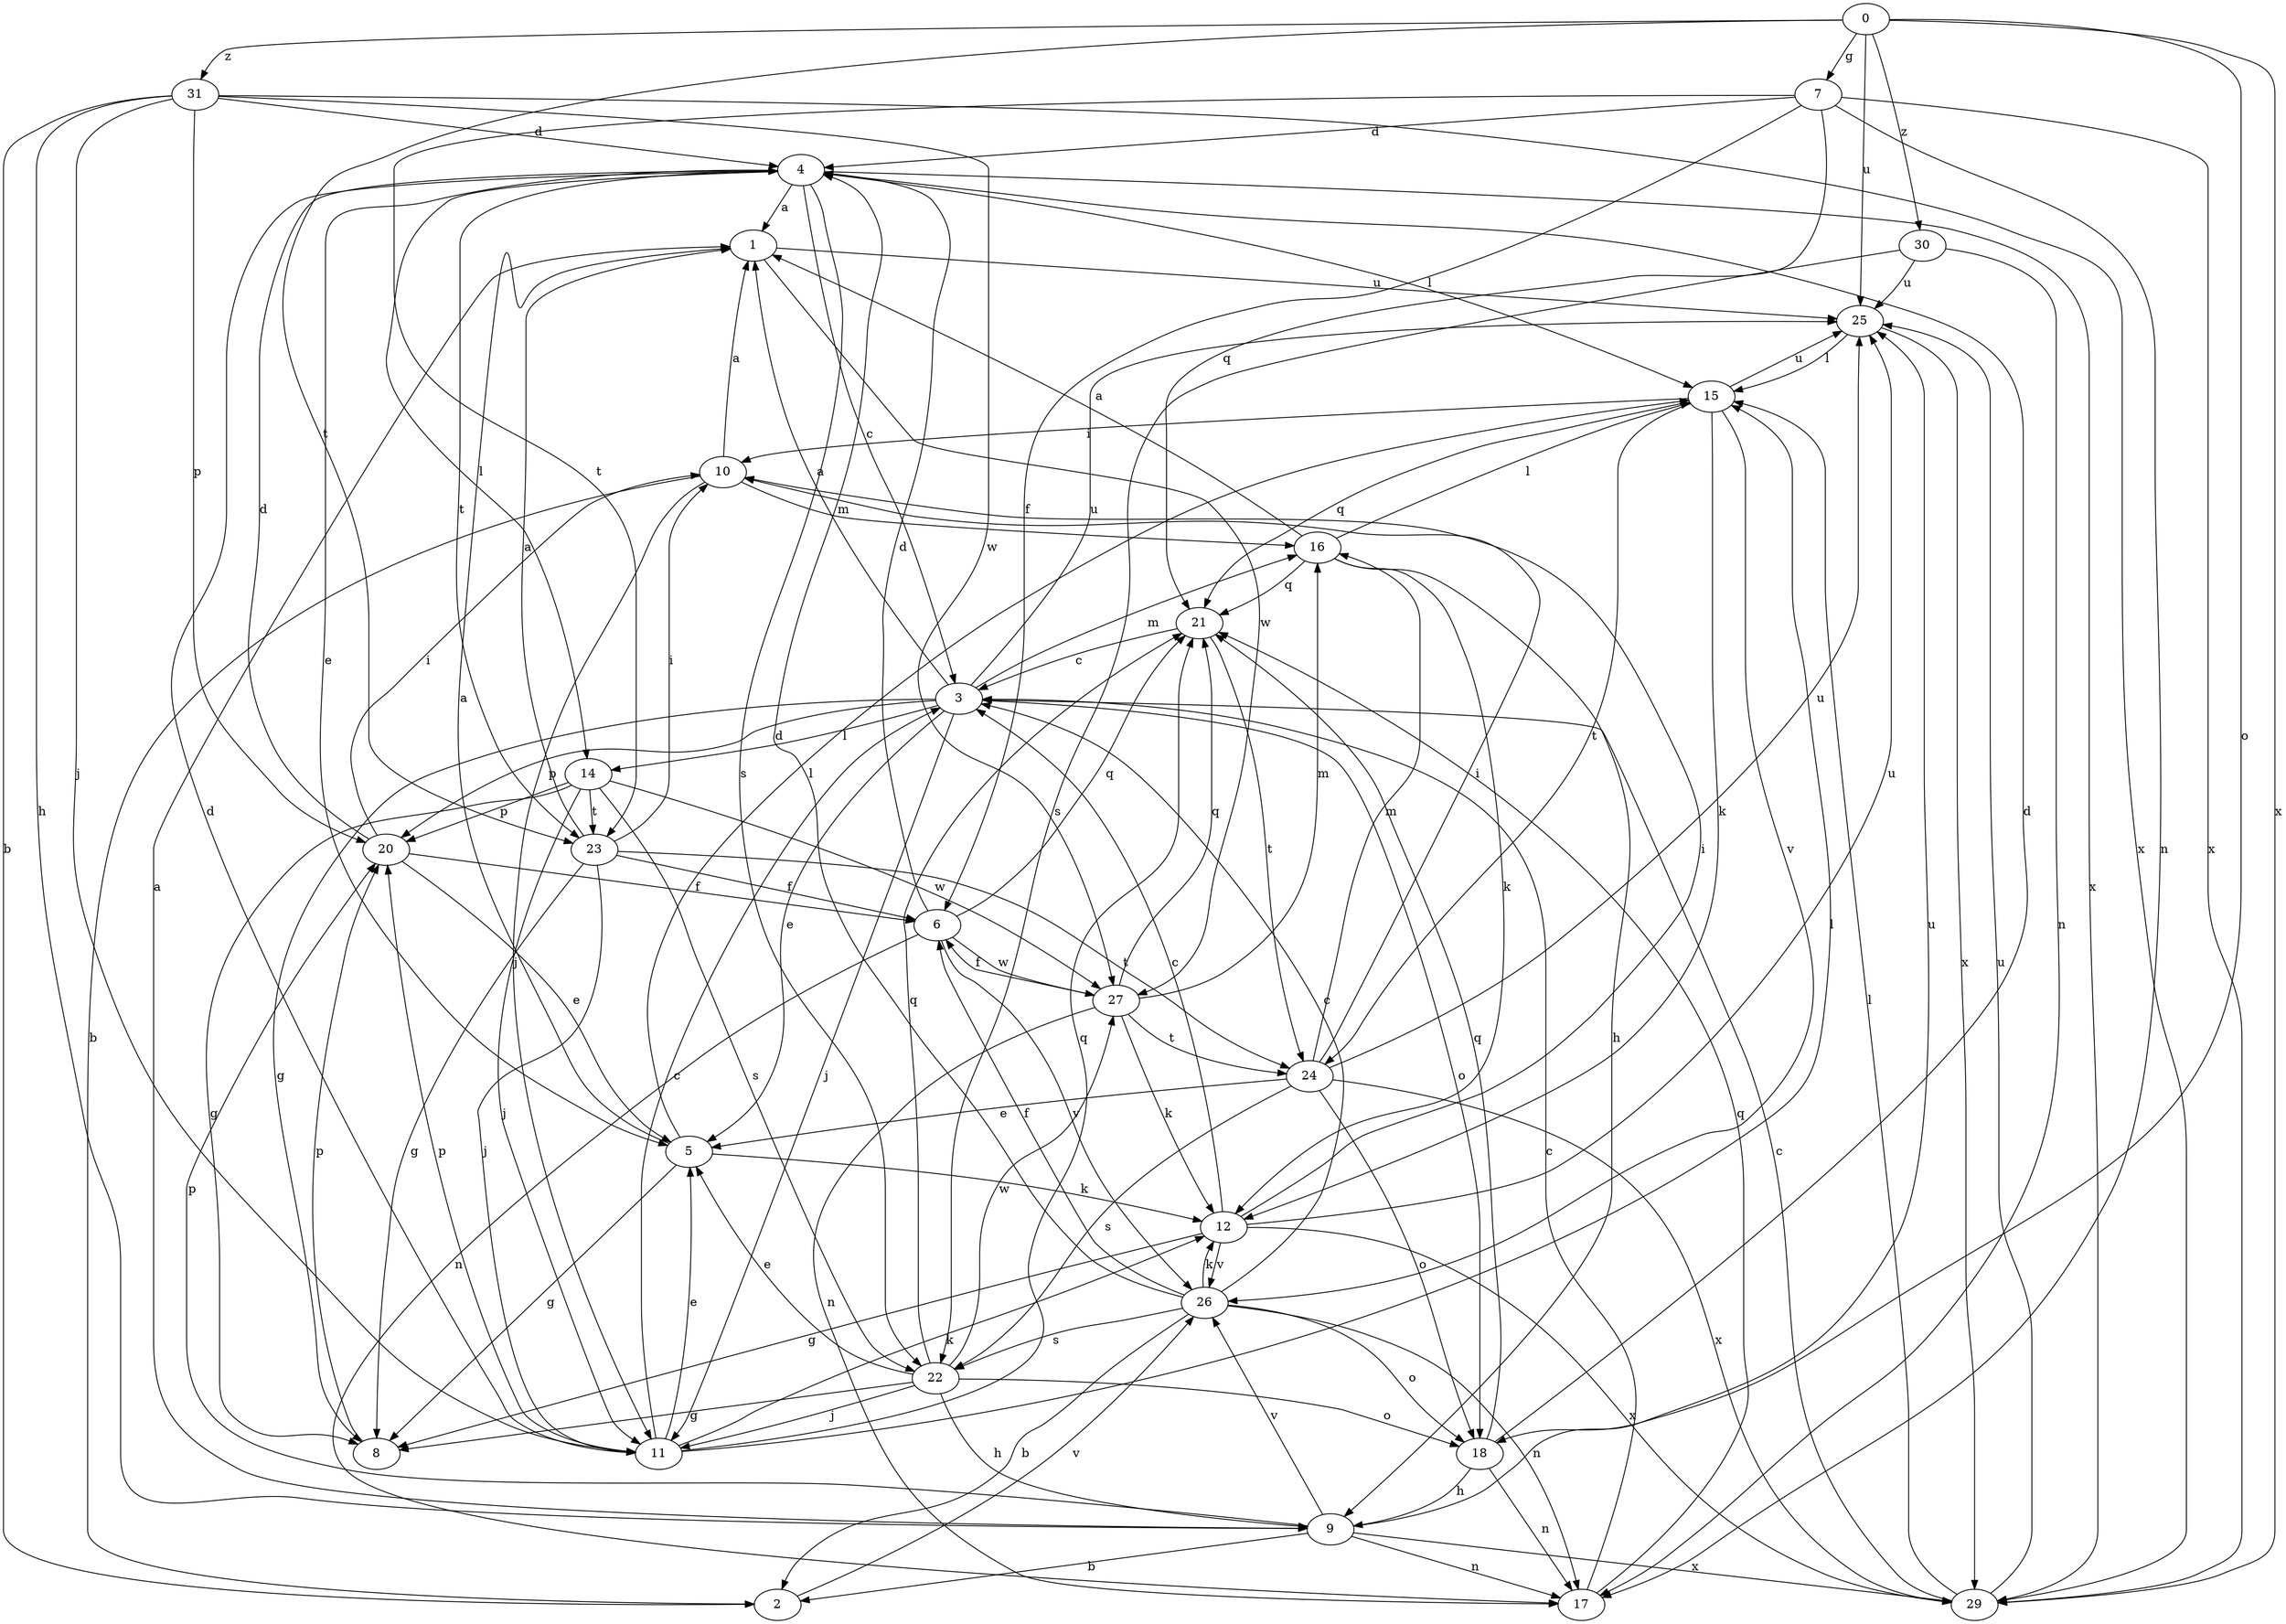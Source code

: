 strict digraph  {
0;
1;
2;
3;
4;
5;
6;
7;
8;
9;
10;
11;
12;
14;
15;
16;
17;
18;
20;
21;
22;
23;
24;
25;
26;
27;
29;
30;
31;
0 -> 7  [label=g];
0 -> 18  [label=o];
0 -> 23  [label=t];
0 -> 25  [label=u];
0 -> 29  [label=x];
0 -> 30  [label=z];
0 -> 31  [label=z];
1 -> 25  [label=u];
1 -> 27  [label=w];
2 -> 26  [label=v];
3 -> 1  [label=a];
3 -> 5  [label=e];
3 -> 8  [label=g];
3 -> 11  [label=j];
3 -> 14  [label=l];
3 -> 16  [label=m];
3 -> 18  [label=o];
3 -> 20  [label=p];
3 -> 25  [label=u];
4 -> 1  [label=a];
4 -> 3  [label=c];
4 -> 5  [label=e];
4 -> 14  [label=l];
4 -> 15  [label=l];
4 -> 22  [label=s];
4 -> 23  [label=t];
4 -> 29  [label=x];
5 -> 1  [label=a];
5 -> 8  [label=g];
5 -> 12  [label=k];
5 -> 15  [label=l];
6 -> 4  [label=d];
6 -> 17  [label=n];
6 -> 21  [label=q];
6 -> 26  [label=v];
6 -> 27  [label=w];
7 -> 4  [label=d];
7 -> 6  [label=f];
7 -> 17  [label=n];
7 -> 21  [label=q];
7 -> 23  [label=t];
7 -> 29  [label=x];
8 -> 20  [label=p];
9 -> 1  [label=a];
9 -> 2  [label=b];
9 -> 17  [label=n];
9 -> 20  [label=p];
9 -> 25  [label=u];
9 -> 26  [label=v];
9 -> 29  [label=x];
10 -> 1  [label=a];
10 -> 2  [label=b];
10 -> 11  [label=j];
10 -> 16  [label=m];
11 -> 3  [label=c];
11 -> 4  [label=d];
11 -> 5  [label=e];
11 -> 12  [label=k];
11 -> 15  [label=l];
11 -> 20  [label=p];
11 -> 21  [label=q];
12 -> 3  [label=c];
12 -> 8  [label=g];
12 -> 10  [label=i];
12 -> 25  [label=u];
12 -> 26  [label=v];
12 -> 29  [label=x];
14 -> 8  [label=g];
14 -> 11  [label=j];
14 -> 20  [label=p];
14 -> 22  [label=s];
14 -> 23  [label=t];
14 -> 27  [label=w];
15 -> 10  [label=i];
15 -> 12  [label=k];
15 -> 21  [label=q];
15 -> 24  [label=t];
15 -> 25  [label=u];
15 -> 26  [label=v];
16 -> 1  [label=a];
16 -> 9  [label=h];
16 -> 12  [label=k];
16 -> 15  [label=l];
16 -> 21  [label=q];
17 -> 3  [label=c];
17 -> 21  [label=q];
18 -> 4  [label=d];
18 -> 9  [label=h];
18 -> 17  [label=n];
18 -> 21  [label=q];
20 -> 4  [label=d];
20 -> 5  [label=e];
20 -> 6  [label=f];
20 -> 10  [label=i];
21 -> 3  [label=c];
21 -> 24  [label=t];
22 -> 5  [label=e];
22 -> 8  [label=g];
22 -> 9  [label=h];
22 -> 11  [label=j];
22 -> 18  [label=o];
22 -> 21  [label=q];
22 -> 27  [label=w];
23 -> 1  [label=a];
23 -> 6  [label=f];
23 -> 8  [label=g];
23 -> 10  [label=i];
23 -> 11  [label=j];
23 -> 24  [label=t];
24 -> 5  [label=e];
24 -> 10  [label=i];
24 -> 16  [label=m];
24 -> 18  [label=o];
24 -> 22  [label=s];
24 -> 25  [label=u];
24 -> 29  [label=x];
25 -> 15  [label=l];
25 -> 29  [label=x];
26 -> 2  [label=b];
26 -> 3  [label=c];
26 -> 4  [label=d];
26 -> 6  [label=f];
26 -> 12  [label=k];
26 -> 17  [label=n];
26 -> 18  [label=o];
26 -> 22  [label=s];
27 -> 6  [label=f];
27 -> 12  [label=k];
27 -> 16  [label=m];
27 -> 17  [label=n];
27 -> 21  [label=q];
27 -> 24  [label=t];
29 -> 3  [label=c];
29 -> 15  [label=l];
29 -> 25  [label=u];
30 -> 17  [label=n];
30 -> 22  [label=s];
30 -> 25  [label=u];
31 -> 2  [label=b];
31 -> 4  [label=d];
31 -> 9  [label=h];
31 -> 11  [label=j];
31 -> 20  [label=p];
31 -> 27  [label=w];
31 -> 29  [label=x];
}
